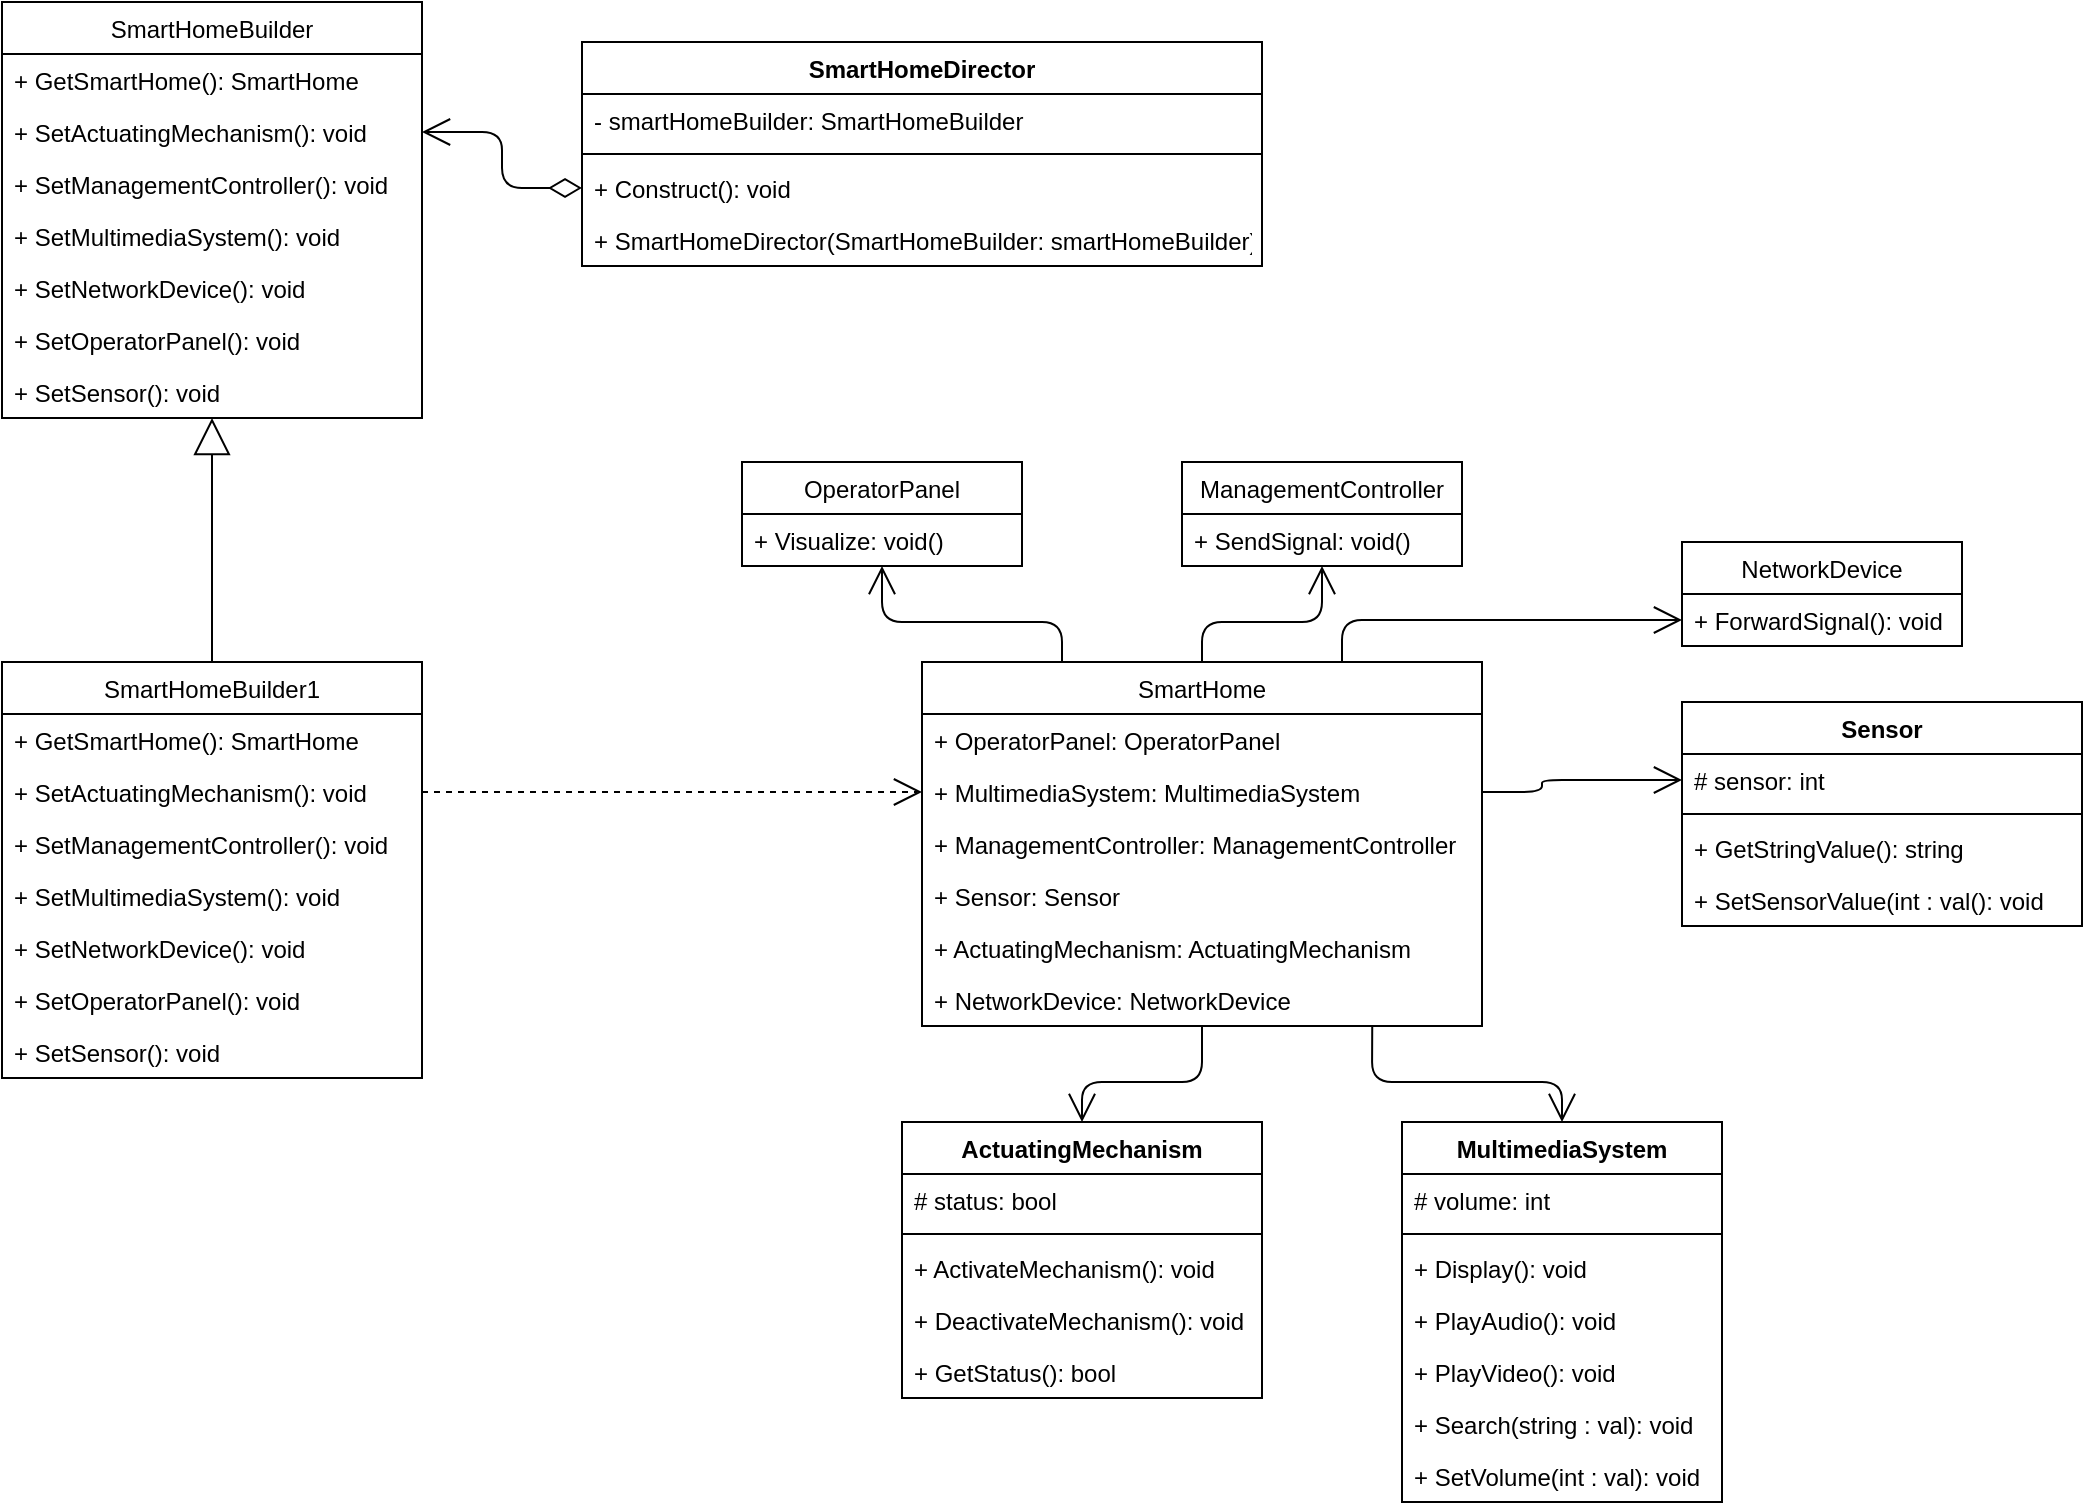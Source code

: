 <mxfile version="12.5.3" type="device" pages="2"><diagram name="Page-1" id="c4acf3e9-155e-7222-9cf6-157b1a14988f"><mxGraphModel dx="1447" dy="850" grid="1" gridSize="10" guides="1" tooltips="1" connect="1" arrows="1" fold="1" page="1" pageScale="1" pageWidth="850" pageHeight="1100" background="#ffffff" math="0" shadow="0"><root><mxCell id="0"/><mxCell id="1" parent="0"/><mxCell id="tdPrmufucF0YZZ8FN_yf-9" value="SmartHomeBuilder" style="swimlane;fontStyle=0;childLayout=stackLayout;horizontal=1;startSize=26;fillColor=none;horizontalStack=0;resizeParent=1;resizeParentMax=0;resizeLast=0;collapsible=1;marginBottom=0;" vertex="1" parent="1"><mxGeometry x="440" y="360" width="210" height="208" as="geometry"/></mxCell><mxCell id="tdPrmufucF0YZZ8FN_yf-10" value="+ GetSmartHome(): SmartHome" style="text;strokeColor=none;fillColor=none;align=left;verticalAlign=top;spacingLeft=4;spacingRight=4;overflow=hidden;rotatable=0;points=[[0,0.5],[1,0.5]];portConstraint=eastwest;" vertex="1" parent="tdPrmufucF0YZZ8FN_yf-9"><mxGeometry y="26" width="210" height="26" as="geometry"/></mxCell><mxCell id="tdPrmufucF0YZZ8FN_yf-11" value="+ SetActuatingMechanism(): void" style="text;strokeColor=none;fillColor=none;align=left;verticalAlign=top;spacingLeft=4;spacingRight=4;overflow=hidden;rotatable=0;points=[[0,0.5],[1,0.5]];portConstraint=eastwest;" vertex="1" parent="tdPrmufucF0YZZ8FN_yf-9"><mxGeometry y="52" width="210" height="26" as="geometry"/></mxCell><mxCell id="tdPrmufucF0YZZ8FN_yf-12" value="+ SetManagementController(): void" style="text;strokeColor=none;fillColor=none;align=left;verticalAlign=top;spacingLeft=4;spacingRight=4;overflow=hidden;rotatable=0;points=[[0,0.5],[1,0.5]];portConstraint=eastwest;" vertex="1" parent="tdPrmufucF0YZZ8FN_yf-9"><mxGeometry y="78" width="210" height="26" as="geometry"/></mxCell><mxCell id="tdPrmufucF0YZZ8FN_yf-13" value="+ SetMultimediaSystem(): void" style="text;strokeColor=none;fillColor=none;align=left;verticalAlign=top;spacingLeft=4;spacingRight=4;overflow=hidden;rotatable=0;points=[[0,0.5],[1,0.5]];portConstraint=eastwest;" vertex="1" parent="tdPrmufucF0YZZ8FN_yf-9"><mxGeometry y="104" width="210" height="26" as="geometry"/></mxCell><mxCell id="tdPrmufucF0YZZ8FN_yf-14" value="+ SetNetworkDevice(): void" style="text;strokeColor=none;fillColor=none;align=left;verticalAlign=top;spacingLeft=4;spacingRight=4;overflow=hidden;rotatable=0;points=[[0,0.5],[1,0.5]];portConstraint=eastwest;" vertex="1" parent="tdPrmufucF0YZZ8FN_yf-9"><mxGeometry y="130" width="210" height="26" as="geometry"/></mxCell><mxCell id="tdPrmufucF0YZZ8FN_yf-15" value="+ SetOperatorPanel(): void" style="text;strokeColor=none;fillColor=none;align=left;verticalAlign=top;spacingLeft=4;spacingRight=4;overflow=hidden;rotatable=0;points=[[0,0.5],[1,0.5]];portConstraint=eastwest;" vertex="1" parent="tdPrmufucF0YZZ8FN_yf-9"><mxGeometry y="156" width="210" height="26" as="geometry"/></mxCell><mxCell id="tdPrmufucF0YZZ8FN_yf-16" value="+ SetSensor(): void" style="text;strokeColor=none;fillColor=none;align=left;verticalAlign=top;spacingLeft=4;spacingRight=4;overflow=hidden;rotatable=0;points=[[0,0.5],[1,0.5]];portConstraint=eastwest;" vertex="1" parent="tdPrmufucF0YZZ8FN_yf-9"><mxGeometry y="182" width="210" height="26" as="geometry"/></mxCell><mxCell id="tdPrmufucF0YZZ8FN_yf-17" value="SmartHomeDirector" style="swimlane;fontStyle=1;align=center;verticalAlign=top;childLayout=stackLayout;horizontal=1;startSize=26;horizontalStack=0;resizeParent=1;resizeParentMax=0;resizeLast=0;collapsible=1;marginBottom=0;" vertex="1" parent="1"><mxGeometry x="730" y="380" width="340" height="112" as="geometry"/></mxCell><mxCell id="tdPrmufucF0YZZ8FN_yf-18" value="- smartHomeBuilder: SmartHomeBuilder" style="text;strokeColor=none;fillColor=none;align=left;verticalAlign=top;spacingLeft=4;spacingRight=4;overflow=hidden;rotatable=0;points=[[0,0.5],[1,0.5]];portConstraint=eastwest;" vertex="1" parent="tdPrmufucF0YZZ8FN_yf-17"><mxGeometry y="26" width="340" height="26" as="geometry"/></mxCell><mxCell id="tdPrmufucF0YZZ8FN_yf-19" value="" style="line;strokeWidth=1;fillColor=none;align=left;verticalAlign=middle;spacingTop=-1;spacingLeft=3;spacingRight=3;rotatable=0;labelPosition=right;points=[];portConstraint=eastwest;" vertex="1" parent="tdPrmufucF0YZZ8FN_yf-17"><mxGeometry y="52" width="340" height="8" as="geometry"/></mxCell><mxCell id="tdPrmufucF0YZZ8FN_yf-20" value="+ Construct(): void" style="text;strokeColor=none;fillColor=none;align=left;verticalAlign=top;spacingLeft=4;spacingRight=4;overflow=hidden;rotatable=0;points=[[0,0.5],[1,0.5]];portConstraint=eastwest;" vertex="1" parent="tdPrmufucF0YZZ8FN_yf-17"><mxGeometry y="60" width="340" height="26" as="geometry"/></mxCell><mxCell id="tdPrmufucF0YZZ8FN_yf-21" value="+ SmartHomeDirector(SmartHomeBuilder: smartHomeBuilder)" style="text;strokeColor=none;fillColor=none;align=left;verticalAlign=top;spacingLeft=4;spacingRight=4;overflow=hidden;rotatable=0;points=[[0,0.5],[1,0.5]];portConstraint=eastwest;" vertex="1" parent="tdPrmufucF0YZZ8FN_yf-17"><mxGeometry y="86" width="340" height="26" as="geometry"/></mxCell><mxCell id="tdPrmufucF0YZZ8FN_yf-23" value="SmartHomeBuilder1" style="swimlane;fontStyle=0;childLayout=stackLayout;horizontal=1;startSize=26;fillColor=none;horizontalStack=0;resizeParent=1;resizeParentMax=0;resizeLast=0;collapsible=1;marginBottom=0;" vertex="1" parent="1"><mxGeometry x="440" y="690" width="210" height="208" as="geometry"/></mxCell><mxCell id="tdPrmufucF0YZZ8FN_yf-24" value="+ GetSmartHome(): SmartHome" style="text;strokeColor=none;fillColor=none;align=left;verticalAlign=top;spacingLeft=4;spacingRight=4;overflow=hidden;rotatable=0;points=[[0,0.5],[1,0.5]];portConstraint=eastwest;" vertex="1" parent="tdPrmufucF0YZZ8FN_yf-23"><mxGeometry y="26" width="210" height="26" as="geometry"/></mxCell><mxCell id="tdPrmufucF0YZZ8FN_yf-25" value="+ SetActuatingMechanism(): void" style="text;strokeColor=none;fillColor=none;align=left;verticalAlign=top;spacingLeft=4;spacingRight=4;overflow=hidden;rotatable=0;points=[[0,0.5],[1,0.5]];portConstraint=eastwest;" vertex="1" parent="tdPrmufucF0YZZ8FN_yf-23"><mxGeometry y="52" width="210" height="26" as="geometry"/></mxCell><mxCell id="tdPrmufucF0YZZ8FN_yf-26" value="+ SetManagementController(): void" style="text;strokeColor=none;fillColor=none;align=left;verticalAlign=top;spacingLeft=4;spacingRight=4;overflow=hidden;rotatable=0;points=[[0,0.5],[1,0.5]];portConstraint=eastwest;" vertex="1" parent="tdPrmufucF0YZZ8FN_yf-23"><mxGeometry y="78" width="210" height="26" as="geometry"/></mxCell><mxCell id="tdPrmufucF0YZZ8FN_yf-27" value="+ SetMultimediaSystem(): void" style="text;strokeColor=none;fillColor=none;align=left;verticalAlign=top;spacingLeft=4;spacingRight=4;overflow=hidden;rotatable=0;points=[[0,0.5],[1,0.5]];portConstraint=eastwest;" vertex="1" parent="tdPrmufucF0YZZ8FN_yf-23"><mxGeometry y="104" width="210" height="26" as="geometry"/></mxCell><mxCell id="tdPrmufucF0YZZ8FN_yf-28" value="+ SetNetworkDevice(): void" style="text;strokeColor=none;fillColor=none;align=left;verticalAlign=top;spacingLeft=4;spacingRight=4;overflow=hidden;rotatable=0;points=[[0,0.5],[1,0.5]];portConstraint=eastwest;" vertex="1" parent="tdPrmufucF0YZZ8FN_yf-23"><mxGeometry y="130" width="210" height="26" as="geometry"/></mxCell><mxCell id="tdPrmufucF0YZZ8FN_yf-29" value="+ SetOperatorPanel(): void" style="text;strokeColor=none;fillColor=none;align=left;verticalAlign=top;spacingLeft=4;spacingRight=4;overflow=hidden;rotatable=0;points=[[0,0.5],[1,0.5]];portConstraint=eastwest;" vertex="1" parent="tdPrmufucF0YZZ8FN_yf-23"><mxGeometry y="156" width="210" height="26" as="geometry"/></mxCell><mxCell id="tdPrmufucF0YZZ8FN_yf-30" value="+ SetSensor(): void" style="text;strokeColor=none;fillColor=none;align=left;verticalAlign=top;spacingLeft=4;spacingRight=4;overflow=hidden;rotatable=0;points=[[0,0.5],[1,0.5]];portConstraint=eastwest;" vertex="1" parent="tdPrmufucF0YZZ8FN_yf-23"><mxGeometry y="182" width="210" height="26" as="geometry"/></mxCell><mxCell id="tdPrmufucF0YZZ8FN_yf-31" value="" style="endArrow=block;endSize=16;endFill=0;html=1;exitX=0.5;exitY=0;exitDx=0;exitDy=0;" edge="1" parent="1" source="tdPrmufucF0YZZ8FN_yf-23" target="tdPrmufucF0YZZ8FN_yf-16"><mxGeometry width="160" relative="1" as="geometry"><mxPoint x="750" y="680" as="sourcePoint"/><mxPoint x="910" y="680" as="targetPoint"/></mxGeometry></mxCell><mxCell id="tdPrmufucF0YZZ8FN_yf-32" value="" style="endArrow=open;html=1;endSize=12;startArrow=diamondThin;startSize=14;startFill=0;edgeStyle=orthogonalEdgeStyle;align=left;verticalAlign=bottom;entryX=1;entryY=0.5;entryDx=0;entryDy=0;" edge="1" parent="1" source="tdPrmufucF0YZZ8FN_yf-20" target="tdPrmufucF0YZZ8FN_yf-11"><mxGeometry x="-1" y="3" relative="1" as="geometry"><mxPoint x="780" y="450" as="sourcePoint"/><mxPoint x="720" y="460" as="targetPoint"/></mxGeometry></mxCell><mxCell id="tdPrmufucF0YZZ8FN_yf-33" value="SmartHome" style="swimlane;fontStyle=0;childLayout=stackLayout;horizontal=1;startSize=26;fillColor=none;horizontalStack=0;resizeParent=1;resizeParentMax=0;resizeLast=0;collapsible=1;marginBottom=0;" vertex="1" parent="1"><mxGeometry x="900" y="690" width="280" height="182" as="geometry"/></mxCell><mxCell id="tdPrmufucF0YZZ8FN_yf-34" value="+ OperatorPanel: OperatorPanel" style="text;strokeColor=none;fillColor=none;align=left;verticalAlign=top;spacingLeft=4;spacingRight=4;overflow=hidden;rotatable=0;points=[[0,0.5],[1,0.5]];portConstraint=eastwest;" vertex="1" parent="tdPrmufucF0YZZ8FN_yf-33"><mxGeometry y="26" width="280" height="26" as="geometry"/></mxCell><mxCell id="tdPrmufucF0YZZ8FN_yf-35" value="+ MultimediaSystem: MultimediaSystem" style="text;strokeColor=none;fillColor=none;align=left;verticalAlign=top;spacingLeft=4;spacingRight=4;overflow=hidden;rotatable=0;points=[[0,0.5],[1,0.5]];portConstraint=eastwest;" vertex="1" parent="tdPrmufucF0YZZ8FN_yf-33"><mxGeometry y="52" width="280" height="26" as="geometry"/></mxCell><mxCell id="tdPrmufucF0YZZ8FN_yf-36" value="+ ManagementController: ManagementController" style="text;strokeColor=none;fillColor=none;align=left;verticalAlign=top;spacingLeft=4;spacingRight=4;overflow=hidden;rotatable=0;points=[[0,0.5],[1,0.5]];portConstraint=eastwest;" vertex="1" parent="tdPrmufucF0YZZ8FN_yf-33"><mxGeometry y="78" width="280" height="26" as="geometry"/></mxCell><mxCell id="tdPrmufucF0YZZ8FN_yf-37" value="+ Sensor: Sensor" style="text;strokeColor=none;fillColor=none;align=left;verticalAlign=top;spacingLeft=4;spacingRight=4;overflow=hidden;rotatable=0;points=[[0,0.5],[1,0.5]];portConstraint=eastwest;" vertex="1" parent="tdPrmufucF0YZZ8FN_yf-33"><mxGeometry y="104" width="280" height="26" as="geometry"/></mxCell><mxCell id="tdPrmufucF0YZZ8FN_yf-38" value="+ ActuatingMechanism: ActuatingMechanism" style="text;strokeColor=none;fillColor=none;align=left;verticalAlign=top;spacingLeft=4;spacingRight=4;overflow=hidden;rotatable=0;points=[[0,0.5],[1,0.5]];portConstraint=eastwest;" vertex="1" parent="tdPrmufucF0YZZ8FN_yf-33"><mxGeometry y="130" width="280" height="26" as="geometry"/></mxCell><mxCell id="tdPrmufucF0YZZ8FN_yf-39" value="+ NetworkDevice: NetworkDevice" style="text;strokeColor=none;fillColor=none;align=left;verticalAlign=top;spacingLeft=4;spacingRight=4;overflow=hidden;rotatable=0;points=[[0,0.5],[1,0.5]];portConstraint=eastwest;" vertex="1" parent="tdPrmufucF0YZZ8FN_yf-33"><mxGeometry y="156" width="280" height="26" as="geometry"/></mxCell><mxCell id="tdPrmufucF0YZZ8FN_yf-44" value="OperatorPanel" style="swimlane;fontStyle=0;childLayout=stackLayout;horizontal=1;startSize=26;fillColor=none;horizontalStack=0;resizeParent=1;resizeParentMax=0;resizeLast=0;collapsible=1;marginBottom=0;" vertex="1" parent="1"><mxGeometry x="810" y="590" width="140" height="52" as="geometry"/></mxCell><mxCell id="tdPrmufucF0YZZ8FN_yf-45" value="+ Visualize: void()" style="text;strokeColor=none;fillColor=none;align=left;verticalAlign=top;spacingLeft=4;spacingRight=4;overflow=hidden;rotatable=0;points=[[0,0.5],[1,0.5]];portConstraint=eastwest;" vertex="1" parent="tdPrmufucF0YZZ8FN_yf-44"><mxGeometry y="26" width="140" height="26" as="geometry"/></mxCell><mxCell id="tdPrmufucF0YZZ8FN_yf-50" value="MultimediaSystem" style="swimlane;fontStyle=1;align=center;verticalAlign=top;childLayout=stackLayout;horizontal=1;startSize=26;horizontalStack=0;resizeParent=1;resizeParentMax=0;resizeLast=0;collapsible=1;marginBottom=0;" vertex="1" parent="1"><mxGeometry x="1140" y="920" width="160" height="190" as="geometry"/></mxCell><mxCell id="tdPrmufucF0YZZ8FN_yf-51" value="# volume: int" style="text;strokeColor=none;fillColor=none;align=left;verticalAlign=top;spacingLeft=4;spacingRight=4;overflow=hidden;rotatable=0;points=[[0,0.5],[1,0.5]];portConstraint=eastwest;" vertex="1" parent="tdPrmufucF0YZZ8FN_yf-50"><mxGeometry y="26" width="160" height="26" as="geometry"/></mxCell><mxCell id="tdPrmufucF0YZZ8FN_yf-52" value="" style="line;strokeWidth=1;fillColor=none;align=left;verticalAlign=middle;spacingTop=-1;spacingLeft=3;spacingRight=3;rotatable=0;labelPosition=right;points=[];portConstraint=eastwest;" vertex="1" parent="tdPrmufucF0YZZ8FN_yf-50"><mxGeometry y="52" width="160" height="8" as="geometry"/></mxCell><mxCell id="tdPrmufucF0YZZ8FN_yf-53" value="+ Display(): void" style="text;strokeColor=none;fillColor=none;align=left;verticalAlign=top;spacingLeft=4;spacingRight=4;overflow=hidden;rotatable=0;points=[[0,0.5],[1,0.5]];portConstraint=eastwest;" vertex="1" parent="tdPrmufucF0YZZ8FN_yf-50"><mxGeometry y="60" width="160" height="26" as="geometry"/></mxCell><mxCell id="tdPrmufucF0YZZ8FN_yf-54" value="+ PlayAudio(): void" style="text;strokeColor=none;fillColor=none;align=left;verticalAlign=top;spacingLeft=4;spacingRight=4;overflow=hidden;rotatable=0;points=[[0,0.5],[1,0.5]];portConstraint=eastwest;" vertex="1" parent="tdPrmufucF0YZZ8FN_yf-50"><mxGeometry y="86" width="160" height="26" as="geometry"/></mxCell><mxCell id="tdPrmufucF0YZZ8FN_yf-55" value="+ PlayVideo(): void" style="text;strokeColor=none;fillColor=none;align=left;verticalAlign=top;spacingLeft=4;spacingRight=4;overflow=hidden;rotatable=0;points=[[0,0.5],[1,0.5]];portConstraint=eastwest;" vertex="1" parent="tdPrmufucF0YZZ8FN_yf-50"><mxGeometry y="112" width="160" height="26" as="geometry"/></mxCell><mxCell id="tdPrmufucF0YZZ8FN_yf-56" value="+ Search(string : val): void" style="text;strokeColor=none;fillColor=none;align=left;verticalAlign=top;spacingLeft=4;spacingRight=4;overflow=hidden;rotatable=0;points=[[0,0.5],[1,0.5]];portConstraint=eastwest;" vertex="1" parent="tdPrmufucF0YZZ8FN_yf-50"><mxGeometry y="138" width="160" height="26" as="geometry"/></mxCell><mxCell id="tdPrmufucF0YZZ8FN_yf-57" value="+ SetVolume(int : val): void" style="text;strokeColor=none;fillColor=none;align=left;verticalAlign=top;spacingLeft=4;spacingRight=4;overflow=hidden;rotatable=0;points=[[0,0.5],[1,0.5]];portConstraint=eastwest;" vertex="1" parent="tdPrmufucF0YZZ8FN_yf-50"><mxGeometry y="164" width="160" height="26" as="geometry"/></mxCell><mxCell id="tdPrmufucF0YZZ8FN_yf-66" value="ManagementController" style="swimlane;fontStyle=0;childLayout=stackLayout;horizontal=1;startSize=26;fillColor=none;horizontalStack=0;resizeParent=1;resizeParentMax=0;resizeLast=0;collapsible=1;marginBottom=0;" vertex="1" parent="1"><mxGeometry x="1030" y="590" width="140" height="52" as="geometry"/></mxCell><mxCell id="tdPrmufucF0YZZ8FN_yf-67" value="+ SendSignal: void()" style="text;strokeColor=none;fillColor=none;align=left;verticalAlign=top;spacingLeft=4;spacingRight=4;overflow=hidden;rotatable=0;points=[[0,0.5],[1,0.5]];portConstraint=eastwest;" vertex="1" parent="tdPrmufucF0YZZ8FN_yf-66"><mxGeometry y="26" width="140" height="26" as="geometry"/></mxCell><mxCell id="tdPrmufucF0YZZ8FN_yf-70" value="Sensor" style="swimlane;fontStyle=1;align=center;verticalAlign=top;childLayout=stackLayout;horizontal=1;startSize=26;horizontalStack=0;resizeParent=1;resizeParentMax=0;resizeLast=0;collapsible=1;marginBottom=0;" vertex="1" parent="1"><mxGeometry x="1280" y="710" width="200" height="112" as="geometry"/></mxCell><mxCell id="tdPrmufucF0YZZ8FN_yf-71" value="# sensor: int" style="text;strokeColor=none;fillColor=none;align=left;verticalAlign=top;spacingLeft=4;spacingRight=4;overflow=hidden;rotatable=0;points=[[0,0.5],[1,0.5]];portConstraint=eastwest;" vertex="1" parent="tdPrmufucF0YZZ8FN_yf-70"><mxGeometry y="26" width="200" height="26" as="geometry"/></mxCell><mxCell id="tdPrmufucF0YZZ8FN_yf-72" value="" style="line;strokeWidth=1;fillColor=none;align=left;verticalAlign=middle;spacingTop=-1;spacingLeft=3;spacingRight=3;rotatable=0;labelPosition=right;points=[];portConstraint=eastwest;" vertex="1" parent="tdPrmufucF0YZZ8FN_yf-70"><mxGeometry y="52" width="200" height="8" as="geometry"/></mxCell><mxCell id="tdPrmufucF0YZZ8FN_yf-73" value="+ GetStringValue(): string" style="text;strokeColor=none;fillColor=none;align=left;verticalAlign=top;spacingLeft=4;spacingRight=4;overflow=hidden;rotatable=0;points=[[0,0.5],[1,0.5]];portConstraint=eastwest;" vertex="1" parent="tdPrmufucF0YZZ8FN_yf-70"><mxGeometry y="60" width="200" height="26" as="geometry"/></mxCell><mxCell id="tdPrmufucF0YZZ8FN_yf-74" value="+ SetSensorValue(int : val(): void" style="text;strokeColor=none;fillColor=none;align=left;verticalAlign=top;spacingLeft=4;spacingRight=4;overflow=hidden;rotatable=0;points=[[0,0.5],[1,0.5]];portConstraint=eastwest;" vertex="1" parent="tdPrmufucF0YZZ8FN_yf-70"><mxGeometry y="86" width="200" height="26" as="geometry"/></mxCell><mxCell id="tdPrmufucF0YZZ8FN_yf-78" value="ActuatingMechanism" style="swimlane;fontStyle=1;align=center;verticalAlign=top;childLayout=stackLayout;horizontal=1;startSize=26;horizontalStack=0;resizeParent=1;resizeParentMax=0;resizeLast=0;collapsible=1;marginBottom=0;" vertex="1" parent="1"><mxGeometry x="890" y="920" width="180" height="138" as="geometry"/></mxCell><mxCell id="tdPrmufucF0YZZ8FN_yf-79" value="# status: bool" style="text;strokeColor=none;fillColor=none;align=left;verticalAlign=top;spacingLeft=4;spacingRight=4;overflow=hidden;rotatable=0;points=[[0,0.5],[1,0.5]];portConstraint=eastwest;" vertex="1" parent="tdPrmufucF0YZZ8FN_yf-78"><mxGeometry y="26" width="180" height="26" as="geometry"/></mxCell><mxCell id="tdPrmufucF0YZZ8FN_yf-80" value="" style="line;strokeWidth=1;fillColor=none;align=left;verticalAlign=middle;spacingTop=-1;spacingLeft=3;spacingRight=3;rotatable=0;labelPosition=right;points=[];portConstraint=eastwest;" vertex="1" parent="tdPrmufucF0YZZ8FN_yf-78"><mxGeometry y="52" width="180" height="8" as="geometry"/></mxCell><mxCell id="tdPrmufucF0YZZ8FN_yf-81" value="+ ActivateMechanism(): void" style="text;strokeColor=none;fillColor=none;align=left;verticalAlign=top;spacingLeft=4;spacingRight=4;overflow=hidden;rotatable=0;points=[[0,0.5],[1,0.5]];portConstraint=eastwest;" vertex="1" parent="tdPrmufucF0YZZ8FN_yf-78"><mxGeometry y="60" width="180" height="26" as="geometry"/></mxCell><mxCell id="tdPrmufucF0YZZ8FN_yf-82" value="+ DeactivateMechanism(): void" style="text;strokeColor=none;fillColor=none;align=left;verticalAlign=top;spacingLeft=4;spacingRight=4;overflow=hidden;rotatable=0;points=[[0,0.5],[1,0.5]];portConstraint=eastwest;" vertex="1" parent="tdPrmufucF0YZZ8FN_yf-78"><mxGeometry y="86" width="180" height="26" as="geometry"/></mxCell><mxCell id="tdPrmufucF0YZZ8FN_yf-83" value="+ GetStatus(): bool" style="text;strokeColor=none;fillColor=none;align=left;verticalAlign=top;spacingLeft=4;spacingRight=4;overflow=hidden;rotatable=0;points=[[0,0.5],[1,0.5]];portConstraint=eastwest;" vertex="1" parent="tdPrmufucF0YZZ8FN_yf-78"><mxGeometry y="112" width="180" height="26" as="geometry"/></mxCell><mxCell id="tdPrmufucF0YZZ8FN_yf-84" value="NetworkDevice" style="swimlane;fontStyle=0;childLayout=stackLayout;horizontal=1;startSize=26;fillColor=none;horizontalStack=0;resizeParent=1;resizeParentMax=0;resizeLast=0;collapsible=1;marginBottom=0;" vertex="1" parent="1"><mxGeometry x="1280" y="630" width="140" height="52" as="geometry"/></mxCell><mxCell id="tdPrmufucF0YZZ8FN_yf-85" value="+ ForwardSignal(): void" style="text;strokeColor=none;fillColor=none;align=left;verticalAlign=top;spacingLeft=4;spacingRight=4;overflow=hidden;rotatable=0;points=[[0,0.5],[1,0.5]];portConstraint=eastwest;" vertex="1" parent="tdPrmufucF0YZZ8FN_yf-84"><mxGeometry y="26" width="140" height="26" as="geometry"/></mxCell><mxCell id="tdPrmufucF0YZZ8FN_yf-88" value="" style="endArrow=open;endSize=12;dashed=1;html=1;entryX=0;entryY=0.5;entryDx=0;entryDy=0;exitX=1;exitY=0.5;exitDx=0;exitDy=0;" edge="1" parent="1" source="tdPrmufucF0YZZ8FN_yf-25" target="tdPrmufucF0YZZ8FN_yf-35"><mxGeometry width="160" relative="1" as="geometry"><mxPoint x="770" y="820" as="sourcePoint"/><mxPoint x="930" y="820" as="targetPoint"/></mxGeometry></mxCell><mxCell id="tdPrmufucF0YZZ8FN_yf-90" value="" style="endArrow=open;endFill=1;endSize=12;html=1;exitX=0.25;exitY=0;exitDx=0;exitDy=0;" edge="1" parent="1" source="tdPrmufucF0YZZ8FN_yf-33" target="tdPrmufucF0YZZ8FN_yf-45"><mxGeometry width="160" relative="1" as="geometry"><mxPoint x="740" y="950" as="sourcePoint"/><mxPoint x="900" y="950" as="targetPoint"/><Array as="points"><mxPoint x="970" y="670"/><mxPoint x="880" y="670"/></Array></mxGeometry></mxCell><mxCell id="tdPrmufucF0YZZ8FN_yf-91" value="" style="endArrow=open;endFill=1;endSize=12;html=1;exitX=0.5;exitY=0;exitDx=0;exitDy=0;" edge="1" parent="1" source="tdPrmufucF0YZZ8FN_yf-33" target="tdPrmufucF0YZZ8FN_yf-67"><mxGeometry width="160" relative="1" as="geometry"><mxPoint x="980" y="700" as="sourcePoint"/><mxPoint x="890" y="652" as="targetPoint"/><Array as="points"><mxPoint x="1040" y="670"/><mxPoint x="1100" y="670"/></Array></mxGeometry></mxCell><mxCell id="tdPrmufucF0YZZ8FN_yf-92" value="" style="endArrow=open;endFill=1;endSize=12;html=1;exitX=0.75;exitY=0;exitDx=0;exitDy=0;entryX=0;entryY=0.5;entryDx=0;entryDy=0;" edge="1" parent="1" source="tdPrmufucF0YZZ8FN_yf-33" target="tdPrmufucF0YZZ8FN_yf-85"><mxGeometry width="160" relative="1" as="geometry"><mxPoint x="1270" y="698" as="sourcePoint"/><mxPoint x="1180" y="650" as="targetPoint"/><Array as="points"><mxPoint x="1110" y="669"/></Array></mxGeometry></mxCell><mxCell id="tdPrmufucF0YZZ8FN_yf-94" value="" style="endArrow=open;endFill=1;endSize=12;html=1;exitX=1;exitY=0.5;exitDx=0;exitDy=0;entryX=0;entryY=0.5;entryDx=0;entryDy=0;" edge="1" parent="1" source="tdPrmufucF0YZZ8FN_yf-35" target="tdPrmufucF0YZZ8FN_yf-71"><mxGeometry width="160" relative="1" as="geometry"><mxPoint x="1180" y="810" as="sourcePoint"/><mxPoint x="1340" y="810" as="targetPoint"/><Array as="points"><mxPoint x="1210" y="755"/><mxPoint x="1210" y="749"/></Array></mxGeometry></mxCell><mxCell id="tdPrmufucF0YZZ8FN_yf-95" value="" style="endArrow=open;endFill=1;endSize=12;html=1;exitX=0.804;exitY=1;exitDx=0;exitDy=0;exitPerimeter=0;" edge="1" parent="1" source="tdPrmufucF0YZZ8FN_yf-39" target="tdPrmufucF0YZZ8FN_yf-50"><mxGeometry width="160" relative="1" as="geometry"><mxPoint x="1070" y="898" as="sourcePoint"/><mxPoint x="1240" y="850" as="targetPoint"/><Array as="points"><mxPoint x="1125" y="900"/><mxPoint x="1220" y="900"/></Array></mxGeometry></mxCell><mxCell id="tdPrmufucF0YZZ8FN_yf-96" value="" style="endArrow=open;endFill=1;endSize=12;html=1;entryX=0.5;entryY=0;entryDx=0;entryDy=0;" edge="1" parent="1" source="tdPrmufucF0YZZ8FN_yf-39" target="tdPrmufucF0YZZ8FN_yf-78"><mxGeometry width="160" relative="1" as="geometry"><mxPoint x="1090" y="920" as="sourcePoint"/><mxPoint x="1040" y="900" as="targetPoint"/><Array as="points"><mxPoint x="1040" y="900"/><mxPoint x="980" y="900"/></Array></mxGeometry></mxCell></root></mxGraphModel></diagram><diagram id="-WKGKFGpwDBaAFCB9PAz" name="Страница 2"><mxGraphModel dx="1240" dy="729" grid="1" gridSize="10" guides="1" tooltips="1" connect="1" arrows="1" fold="1" page="1" pageScale="1" pageWidth="827" pageHeight="1169" math="0" shadow="0"><root><mxCell id="dRLyxPH-iGe-TU0mzjzI-0"/><mxCell id="dRLyxPH-iGe-TU0mzjzI-1" parent="dRLyxPH-iGe-TU0mzjzI-0"/><mxCell id="dRLyxPH-iGe-TU0mzjzI-2" value="Program" style="shape=umlLifeline;perimeter=lifelinePerimeter;whiteSpace=wrap;html=1;container=1;collapsible=0;recursiveResize=0;outlineConnect=0;" vertex="1" parent="dRLyxPH-iGe-TU0mzjzI-1"><mxGeometry x="110" y="90" width="100" height="520" as="geometry"/></mxCell><mxCell id="dRLyxPH-iGe-TU0mzjzI-5" value="" style="html=1;points=[];perimeter=orthogonalPerimeter;" vertex="1" parent="dRLyxPH-iGe-TU0mzjzI-2"><mxGeometry x="45" y="60" width="10" height="440" as="geometry"/></mxCell><mxCell id="dRLyxPH-iGe-TU0mzjzI-3" value="SmartHomeBuilder" style="shape=umlLifeline;perimeter=lifelinePerimeter;whiteSpace=wrap;html=1;container=1;collapsible=0;recursiveResize=0;outlineConnect=0;" vertex="1" parent="dRLyxPH-iGe-TU0mzjzI-1"><mxGeometry x="530" y="90" width="120" height="520" as="geometry"/></mxCell><mxCell id="dRLyxPH-iGe-TU0mzjzI-6" value="" style="html=1;points=[];perimeter=orthogonalPerimeter;" vertex="1" parent="dRLyxPH-iGe-TU0mzjzI-3"><mxGeometry x="55" y="60" width="10" height="40" as="geometry"/></mxCell><mxCell id="dRLyxPH-iGe-TU0mzjzI-14" value="" style="html=1;points=[];perimeter=orthogonalPerimeter;" vertex="1" parent="dRLyxPH-iGe-TU0mzjzI-3"><mxGeometry x="55" y="170" width="10" height="30" as="geometry"/></mxCell><mxCell id="dRLyxPH-iGe-TU0mzjzI-16" value="" style="html=1;points=[];perimeter=orthogonalPerimeter;" vertex="1" parent="dRLyxPH-iGe-TU0mzjzI-3"><mxGeometry x="55" y="220" width="10" height="30" as="geometry"/></mxCell><mxCell id="dRLyxPH-iGe-TU0mzjzI-18" value="" style="html=1;points=[];perimeter=orthogonalPerimeter;" vertex="1" parent="dRLyxPH-iGe-TU0mzjzI-3"><mxGeometry x="55" y="270" width="10" height="30" as="geometry"/></mxCell><mxCell id="dRLyxPH-iGe-TU0mzjzI-20" value="" style="html=1;points=[];perimeter=orthogonalPerimeter;" vertex="1" parent="dRLyxPH-iGe-TU0mzjzI-3"><mxGeometry x="55" y="320" width="10" height="30" as="geometry"/></mxCell><mxCell id="dRLyxPH-iGe-TU0mzjzI-22" value="" style="html=1;points=[];perimeter=orthogonalPerimeter;" vertex="1" parent="dRLyxPH-iGe-TU0mzjzI-3"><mxGeometry x="55" y="370" width="10" height="30" as="geometry"/></mxCell><mxCell id="dRLyxPH-iGe-TU0mzjzI-4" value="SmartHomeDirector" style="shape=umlLifeline;perimeter=lifelinePerimeter;whiteSpace=wrap;html=1;container=1;collapsible=0;recursiveResize=0;outlineConnect=0;" vertex="1" parent="dRLyxPH-iGe-TU0mzjzI-1"><mxGeometry x="360" y="90" width="120" height="520" as="geometry"/></mxCell><mxCell id="dRLyxPH-iGe-TU0mzjzI-9" value="" style="html=1;points=[];perimeter=orthogonalPerimeter;" vertex="1" parent="dRLyxPH-iGe-TU0mzjzI-4"><mxGeometry x="55" y="110" width="10" height="390" as="geometry"/></mxCell><mxCell id="dRLyxPH-iGe-TU0mzjzI-7" value="new SmartHomeBuilder" style="html=1;verticalAlign=bottom;endArrow=block;" edge="1" parent="dRLyxPH-iGe-TU0mzjzI-1" source="dRLyxPH-iGe-TU0mzjzI-5" target="dRLyxPH-iGe-TU0mzjzI-6"><mxGeometry width="80" relative="1" as="geometry"><mxPoint x="330" y="180" as="sourcePoint"/><mxPoint x="580" y="170" as="targetPoint"/><Array as="points"><mxPoint x="550" y="160"/></Array></mxGeometry></mxCell><mxCell id="dRLyxPH-iGe-TU0mzjzI-10" value="SmartHomeBuilder" style="html=1;verticalAlign=bottom;endArrow=open;dashed=1;endSize=8;" edge="1" parent="dRLyxPH-iGe-TU0mzjzI-1" source="dRLyxPH-iGe-TU0mzjzI-6" target="dRLyxPH-iGe-TU0mzjzI-5"><mxGeometry relative="1" as="geometry"><mxPoint x="570" y="190" as="sourcePoint"/><mxPoint x="490" y="190" as="targetPoint"/><Array as="points"><mxPoint x="460" y="180"/></Array></mxGeometry></mxCell><mxCell id="dRLyxPH-iGe-TU0mzjzI-11" value="new SmartHomeDirector(SmartHomeBuilder)" style="html=1;verticalAlign=bottom;endArrow=block;" edge="1" parent="dRLyxPH-iGe-TU0mzjzI-1" source="dRLyxPH-iGe-TU0mzjzI-5" target="dRLyxPH-iGe-TU0mzjzI-9"><mxGeometry width="80" relative="1" as="geometry"><mxPoint x="330" y="260" as="sourcePoint"/><mxPoint x="410" y="260" as="targetPoint"/><Array as="points"><mxPoint x="370" y="210"/></Array></mxGeometry></mxCell><mxCell id="dRLyxPH-iGe-TU0mzjzI-12" value="SmartHomeDirector" style="html=1;verticalAlign=bottom;endArrow=open;dashed=1;endSize=8;" edge="1" parent="dRLyxPH-iGe-TU0mzjzI-1" source="dRLyxPH-iGe-TU0mzjzI-9" target="dRLyxPH-iGe-TU0mzjzI-5"><mxGeometry relative="1" as="geometry"><mxPoint x="400" y="270" as="sourcePoint"/><mxPoint x="320" y="270" as="targetPoint"/><Array as="points"><mxPoint x="350" y="240"/></Array></mxGeometry></mxCell><mxCell id="dRLyxPH-iGe-TU0mzjzI-13" value="Construct()" style="html=1;verticalAlign=bottom;endArrow=block;" edge="1" parent="dRLyxPH-iGe-TU0mzjzI-1" source="dRLyxPH-iGe-TU0mzjzI-5" target="dRLyxPH-iGe-TU0mzjzI-9"><mxGeometry width="80" relative="1" as="geometry"><mxPoint x="230" y="290" as="sourcePoint"/><mxPoint x="310" y="290" as="targetPoint"/><Array as="points"><mxPoint x="320" y="270"/></Array></mxGeometry></mxCell><mxCell id="dRLyxPH-iGe-TU0mzjzI-15" value="SetActuatingMechanism()" style="html=1;verticalAlign=bottom;endArrow=block;" edge="1" parent="dRLyxPH-iGe-TU0mzjzI-1" source="dRLyxPH-iGe-TU0mzjzI-9" target="dRLyxPH-iGe-TU0mzjzI-14"><mxGeometry width="80" relative="1" as="geometry"><mxPoint x="470" y="280" as="sourcePoint"/><mxPoint x="550" y="280" as="targetPoint"/><Array as="points"><mxPoint x="530" y="275"/></Array></mxGeometry></mxCell><mxCell id="dRLyxPH-iGe-TU0mzjzI-17" value="SetManagementController()" style="html=1;verticalAlign=bottom;endArrow=block;" edge="1" parent="dRLyxPH-iGe-TU0mzjzI-1" source="dRLyxPH-iGe-TU0mzjzI-9" target="dRLyxPH-iGe-TU0mzjzI-16"><mxGeometry width="80" relative="1" as="geometry"><mxPoint x="470" y="340" as="sourcePoint"/><mxPoint x="550" y="340" as="targetPoint"/><Array as="points"><mxPoint x="540" y="325"/></Array></mxGeometry></mxCell><mxCell id="dRLyxPH-iGe-TU0mzjzI-19" value="SetMultimediaSystem()" style="html=1;verticalAlign=bottom;endArrow=block;" edge="1" parent="dRLyxPH-iGe-TU0mzjzI-1" source="dRLyxPH-iGe-TU0mzjzI-9" target="dRLyxPH-iGe-TU0mzjzI-18"><mxGeometry width="80" relative="1" as="geometry"><mxPoint x="510" y="400" as="sourcePoint"/><mxPoint x="590" y="400" as="targetPoint"/><Array as="points"><mxPoint x="520" y="375"/></Array></mxGeometry></mxCell><mxCell id="dRLyxPH-iGe-TU0mzjzI-21" value="SetNetworkDevice()" style="html=1;verticalAlign=bottom;endArrow=block;" edge="1" parent="dRLyxPH-iGe-TU0mzjzI-1" source="dRLyxPH-iGe-TU0mzjzI-9" target="dRLyxPH-iGe-TU0mzjzI-20"><mxGeometry width="80" relative="1" as="geometry"><mxPoint x="430" y="420" as="sourcePoint"/><mxPoint x="590" y="420" as="targetPoint"/><Array as="points"><mxPoint x="525" y="425"/></Array></mxGeometry></mxCell><mxCell id="dRLyxPH-iGe-TU0mzjzI-23" value="SetOperatorPanel()" style="html=1;verticalAlign=bottom;endArrow=block;" edge="1" parent="dRLyxPH-iGe-TU0mzjzI-1" source="dRLyxPH-iGe-TU0mzjzI-9" target="dRLyxPH-iGe-TU0mzjzI-22"><mxGeometry x="0.375" y="-25" width="80" relative="1" as="geometry"><mxPoint x="435" y="480" as="sourcePoint"/><mxPoint x="595" y="480" as="targetPoint"/><Array as="points"><mxPoint x="535" y="475"/></Array><mxPoint x="-25" y="-25" as="offset"/></mxGeometry></mxCell><mxCell id="dRLyxPH-iGe-TU0mzjzI-24" value="" style="html=1;points=[];perimeter=orthogonalPerimeter;" vertex="1" parent="dRLyxPH-iGe-TU0mzjzI-1"><mxGeometry x="585" y="510" width="10" height="30" as="geometry"/></mxCell><mxCell id="dRLyxPH-iGe-TU0mzjzI-25" value="SetSensor()" style="html=1;verticalAlign=bottom;endArrow=block;" edge="1" parent="dRLyxPH-iGe-TU0mzjzI-1" source="dRLyxPH-iGe-TU0mzjzI-9" target="dRLyxPH-iGe-TU0mzjzI-24"><mxGeometry width="80" relative="1" as="geometry"><mxPoint x="470" y="520" as="sourcePoint"/><mxPoint x="550" y="520" as="targetPoint"/><Array as="points"><mxPoint x="540" y="525"/></Array></mxGeometry></mxCell><mxCell id="dRLyxPH-iGe-TU0mzjzI-26" value="GetSmartHome()" style="html=1;verticalAlign=bottom;endArrow=block;" edge="1" parent="dRLyxPH-iGe-TU0mzjzI-1" source="dRLyxPH-iGe-TU0mzjzI-5" target="dRLyxPH-iGe-TU0mzjzI-9"><mxGeometry width="80" relative="1" as="geometry"><mxPoint x="260" y="550" as="sourcePoint"/><mxPoint x="340" y="550" as="targetPoint"/><Array as="points"><mxPoint x="310" y="540"/></Array></mxGeometry></mxCell><mxCell id="dRLyxPH-iGe-TU0mzjzI-27" value="SmartHome" style="html=1;verticalAlign=bottom;endArrow=open;dashed=1;endSize=8;" edge="1" parent="dRLyxPH-iGe-TU0mzjzI-1" source="dRLyxPH-iGe-TU0mzjzI-9" target="dRLyxPH-iGe-TU0mzjzI-5"><mxGeometry relative="1" as="geometry"><mxPoint x="380" y="570" as="sourcePoint"/><mxPoint x="300" y="570" as="targetPoint"/><Array as="points"><mxPoint x="290" y="570"/></Array><mxPoint as="offset"/></mxGeometry></mxCell></root></mxGraphModel></diagram></mxfile>
